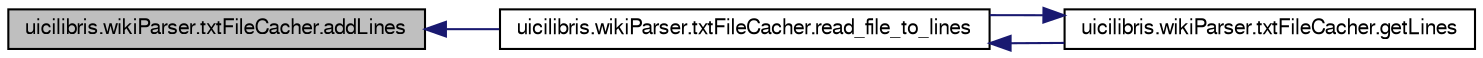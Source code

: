 digraph G
{
  edge [fontname="FreeSans",fontsize="10",labelfontname="FreeSans",labelfontsize="10"];
  node [fontname="FreeSans",fontsize="10",shape=record];
  rankdir="LR";
  Node1 [label="uicilibris.wikiParser.txtFileCacher.addLines",height=0.2,width=0.4,color="black", fillcolor="grey75", style="filled" fontcolor="black"];
  Node1 -> Node2 [dir="back",color="midnightblue",fontsize="10",style="solid",fontname="FreeSans"];
  Node2 [label="uicilibris.wikiParser.txtFileCacher.read_file_to_lines",height=0.2,width=0.4,color="black", fillcolor="white", style="filled",URL="$classuicilibris_1_1wikiParser_1_1txtFileCacher.html#aed9a6f579a83bbfcdcf973af6fe4d3dd",tooltip="read file"];
  Node2 -> Node3 [dir="back",color="midnightblue",fontsize="10",style="solid",fontname="FreeSans"];
  Node3 [label="uicilibris.wikiParser.txtFileCacher.getLines",height=0.2,width=0.4,color="black", fillcolor="white", style="filled",URL="$classuicilibris_1_1wikiParser_1_1txtFileCacher.html#a5d552058a3ae2a60667b53fd826fb89a",tooltip="retrieval of data from the cache."];
  Node3 -> Node2 [dir="back",color="midnightblue",fontsize="10",style="solid",fontname="FreeSans"];
}
